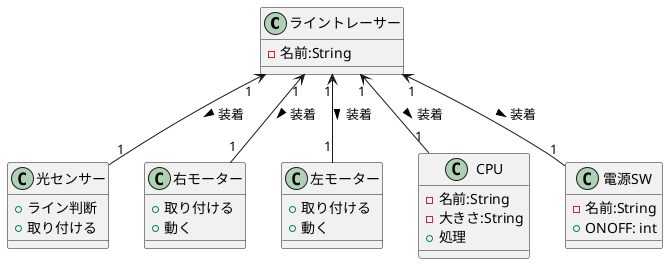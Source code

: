 @startuml ライントレーサー
class ライントレーサー {
- 名前:String
}

class 光センサー {
+ ライン判断
+ 取り付ける
}

class 右モーター {
+ 取り付ける
+ 動く
}

class 左モーター {
+ 取り付ける
+ 動く
}
class CPU {
- 名前:String
- 大きさ:String
+ 処理
}
class 電源SW {
- 名前:String
+ ONOFF: int
}
ライントレーサー "1" <-- "1" 光センサー :装着 >
ライントレーサー "1" <-- "1" 右モーター :装着 >
ライントレーサー "1" <-- "1" 左モーター :装着 >
ライントレーサー "1" <-- "1" CPU :装着 >
ライントレーサー "1" <-- "1" 電源SW :装着 >
@enduml